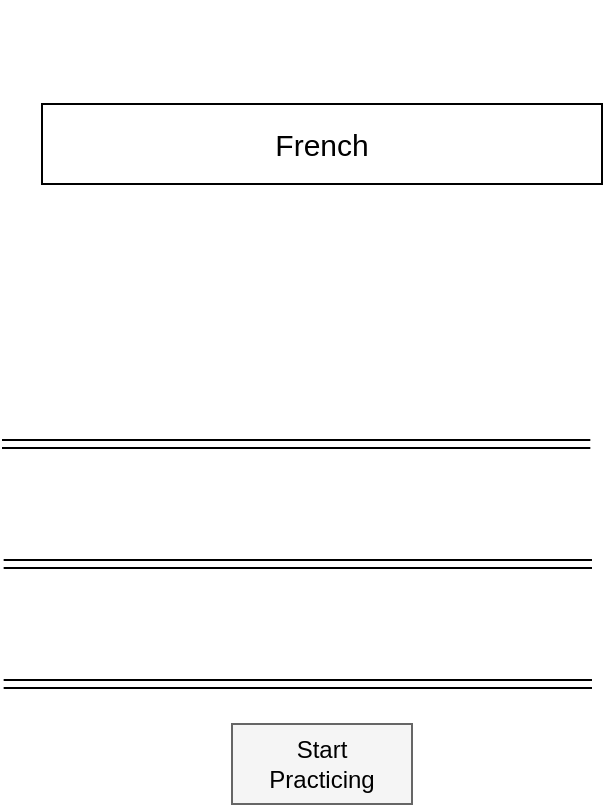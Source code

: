 <mxfile version="13.0.9">
    <diagram id="6hGFLwfOUW9BJ-s0fimq" name="Page-1">
        <mxGraphModel dx="355" dy="447" grid="1" gridSize="10" guides="1" tooltips="1" connect="1" arrows="1" fold="1" page="1" pageScale="1" pageWidth="827" pageHeight="1169" math="0" shadow="0">
            <root>
                <mxCell id="0"/>
                <mxCell id="1" parent="0"/>
                <mxCell id="2" value="" style="rounded=0;whiteSpace=wrap;html=1;" vertex="1" parent="1">
                    <mxGeometry x="40" y="70" width="280" height="40" as="geometry"/>
                </mxCell>
                <mxCell id="3" value="French" style="text;html=1;strokeColor=none;fillColor=none;align=center;verticalAlign=middle;whiteSpace=wrap;rounded=0;fontSize=15;" vertex="1" parent="1">
                    <mxGeometry x="150" y="75" width="60" height="30" as="geometry"/>
                </mxCell>
                <mxCell id="4" value="" style="rounded=0;whiteSpace=wrap;html=1;fillColor=#f5f5f5;strokeColor=#666666;fontColor=#333333;" vertex="1" parent="1">
                    <mxGeometry x="135" y="380" width="90" height="40" as="geometry"/>
                </mxCell>
                <mxCell id="5" value="Start Practicing" style="text;html=1;strokeColor=none;fillColor=none;align=center;verticalAlign=middle;whiteSpace=wrap;rounded=0;fontColor=#000000;" vertex="1" parent="1">
                    <mxGeometry x="145" y="390" width="70" height="20" as="geometry"/>
                </mxCell>
                <mxCell id="6" value="Words to practice" style="text;html=1;strokeColor=none;fillColor=none;align=center;verticalAlign=middle;whiteSpace=wrap;rounded=0;fontColor=#FFFFFF;fontSize=19;" vertex="1" parent="1">
                    <mxGeometry x="75" y="140" width="210" height="40" as="geometry"/>
                </mxCell>
                <mxCell id="8" value="Word" style="text;html=1;strokeColor=none;fillColor=none;align=center;verticalAlign=middle;whiteSpace=wrap;rounded=0;fontColor=#FFFFFF;fontSize=17;" vertex="1" parent="1">
                    <mxGeometry x="45" y="190" width="90" height="40" as="geometry"/>
                </mxCell>
                <mxCell id="9" value="Guessed correctly: 123" style="text;html=1;strokeColor=none;fillColor=none;align=center;verticalAlign=middle;whiteSpace=wrap;rounded=0;fontColor=#FFFFFF;" vertex="1" parent="1">
                    <mxGeometry x="165" y="190" width="150" height="20" as="geometry"/>
                </mxCell>
                <mxCell id="10" value="Guessed incorrectly: 123" style="text;html=1;strokeColor=none;fillColor=none;align=center;verticalAlign=middle;whiteSpace=wrap;rounded=0;fontColor=#FFFFFF;" vertex="1" parent="1">
                    <mxGeometry x="165" y="210" width="150" height="20" as="geometry"/>
                </mxCell>
                <mxCell id="13" value="Word" style="text;html=1;strokeColor=none;fillColor=none;align=center;verticalAlign=middle;whiteSpace=wrap;rounded=0;fontColor=#FFFFFF;fontSize=17;" vertex="1" parent="1">
                    <mxGeometry x="45" y="250" width="90" height="40" as="geometry"/>
                </mxCell>
                <mxCell id="14" value="Guessed correctly: 123" style="text;html=1;strokeColor=none;fillColor=none;align=center;verticalAlign=middle;whiteSpace=wrap;rounded=0;fontColor=#FFFFFF;" vertex="1" parent="1">
                    <mxGeometry x="165" y="250" width="150" height="20" as="geometry"/>
                </mxCell>
                <mxCell id="15" value="Guessed incorrectly: 123" style="text;html=1;strokeColor=none;fillColor=none;align=center;verticalAlign=middle;whiteSpace=wrap;rounded=0;fontColor=#FFFFFF;" vertex="1" parent="1">
                    <mxGeometry x="165" y="270" width="150" height="20" as="geometry"/>
                </mxCell>
                <mxCell id="16" value="Word" style="text;html=1;strokeColor=none;fillColor=none;align=center;verticalAlign=middle;whiteSpace=wrap;rounded=0;fontColor=#FFFFFF;fontSize=17;" vertex="1" parent="1">
                    <mxGeometry x="45" y="310" width="90" height="40" as="geometry"/>
                </mxCell>
                <mxCell id="17" value="Guessed correctly: 123" style="text;html=1;strokeColor=none;fillColor=none;align=center;verticalAlign=middle;whiteSpace=wrap;rounded=0;fontColor=#FFFFFF;" vertex="1" parent="1">
                    <mxGeometry x="165" y="310" width="150" height="20" as="geometry"/>
                </mxCell>
                <mxCell id="18" value="Guessed incorrectly: 123" style="text;html=1;strokeColor=none;fillColor=none;align=center;verticalAlign=middle;whiteSpace=wrap;rounded=0;fontColor=#FFFFFF;" vertex="1" parent="1">
                    <mxGeometry x="165" y="330" width="150" height="20" as="geometry"/>
                </mxCell>
                <mxCell id="19" value="" style="shape=link;html=1;fontSize=19;fontColor=#FFFFFF;labelBackgroundColor=#FFFFFF;" edge="1" parent="1">
                    <mxGeometry width="50" height="50" relative="1" as="geometry">
                        <mxPoint x="20" y="240" as="sourcePoint"/>
                        <mxPoint x="314.167" y="240" as="targetPoint"/>
                    </mxGeometry>
                </mxCell>
                <mxCell id="20" value="" style="shape=link;html=1;fontSize=19;fontColor=#FFFFFF;labelBackgroundColor=#FFFFFF;" edge="1" parent="1">
                    <mxGeometry width="50" height="50" relative="1" as="geometry">
                        <mxPoint x="20.83" y="300" as="sourcePoint"/>
                        <mxPoint x="314.997" y="300" as="targetPoint"/>
                    </mxGeometry>
                </mxCell>
                <mxCell id="21" value="" style="shape=link;html=1;fontSize=19;fontColor=#FFFFFF;labelBackgroundColor=#FFFFFF;" edge="1" parent="1">
                    <mxGeometry width="50" height="50" relative="1" as="geometry">
                        <mxPoint x="20.83" y="360" as="sourcePoint"/>
                        <mxPoint x="314.997" y="360" as="targetPoint"/>
                    </mxGeometry>
                </mxCell>
                <mxCell id="22" value="Language Learning App" style="text;html=1;strokeColor=none;fillColor=none;align=center;verticalAlign=middle;whiteSpace=wrap;rounded=0;fontSize=19;fontColor=#FFFFFF;" vertex="1" parent="1">
                    <mxGeometry x="65" y="20" width="230" height="20" as="geometry"/>
                </mxCell>
            </root>
        </mxGraphModel>
    </diagram>
</mxfile>